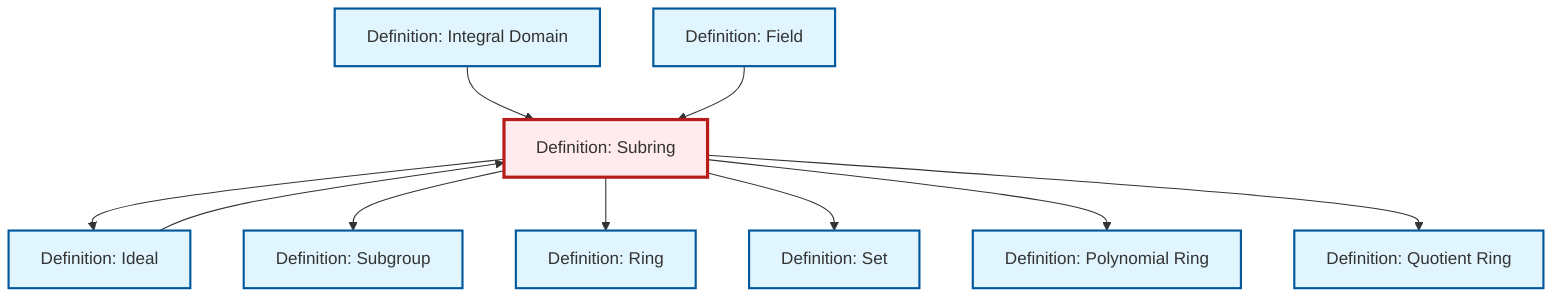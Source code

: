 graph TD
    classDef definition fill:#e1f5fe,stroke:#01579b,stroke-width:2px
    classDef theorem fill:#f3e5f5,stroke:#4a148c,stroke-width:2px
    classDef axiom fill:#fff3e0,stroke:#e65100,stroke-width:2px
    classDef example fill:#e8f5e9,stroke:#1b5e20,stroke-width:2px
    classDef current fill:#ffebee,stroke:#b71c1c,stroke-width:3px
    def-ring["Definition: Ring"]:::definition
    def-polynomial-ring["Definition: Polynomial Ring"]:::definition
    def-field["Definition: Field"]:::definition
    def-ideal["Definition: Ideal"]:::definition
    def-integral-domain["Definition: Integral Domain"]:::definition
    def-subgroup["Definition: Subgroup"]:::definition
    def-set["Definition: Set"]:::definition
    def-subring["Definition: Subring"]:::definition
    def-quotient-ring["Definition: Quotient Ring"]:::definition
    def-integral-domain --> def-subring
    def-subring --> def-ideal
    def-subring --> def-subgroup
    def-field --> def-subring
    def-ideal --> def-subring
    def-subring --> def-ring
    def-subring --> def-set
    def-subring --> def-polynomial-ring
    def-subring --> def-quotient-ring
    class def-subring current